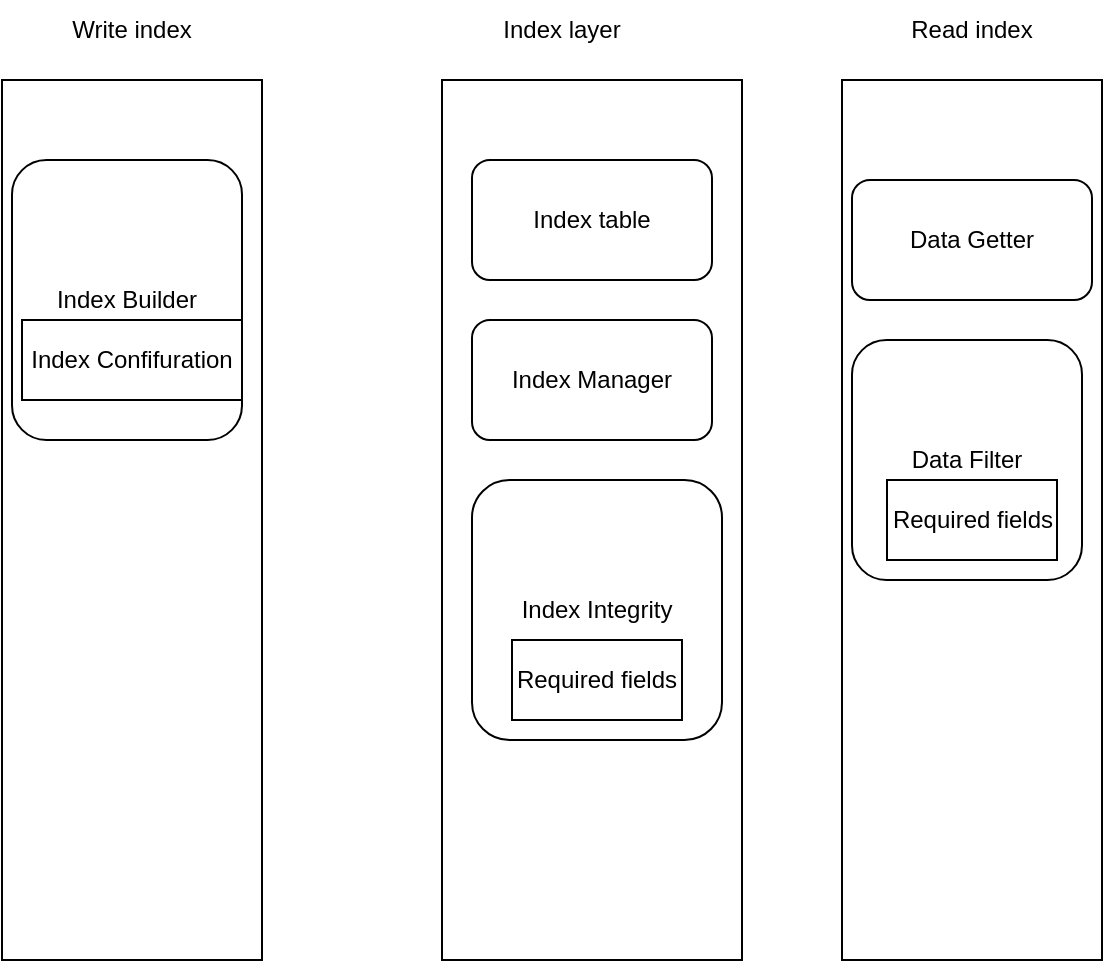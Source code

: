 <mxfile version="19.0.2" type="github"><diagram id="KOEFn07n22DD-D4v7J8y" name="Page-1"><mxGraphModel dx="1639" dy="882" grid="1" gridSize="10" guides="1" tooltips="1" connect="1" arrows="1" fold="1" page="1" pageScale="1" pageWidth="850" pageHeight="1100" math="0" shadow="0"><root><mxCell id="0"/><mxCell id="1" parent="0"/><mxCell id="E3BdH9wl2IPfUKxd4kb9-1" value="" style="rounded=0;whiteSpace=wrap;html=1;" vertex="1" parent="1"><mxGeometry x="90" y="300" width="130" height="440" as="geometry"/></mxCell><mxCell id="E3BdH9wl2IPfUKxd4kb9-2" value="" style="rounded=0;whiteSpace=wrap;html=1;" vertex="1" parent="1"><mxGeometry x="310" y="300" width="150" height="440" as="geometry"/></mxCell><mxCell id="E3BdH9wl2IPfUKxd4kb9-3" value="Index layer" style="text;html=1;strokeColor=none;fillColor=none;align=center;verticalAlign=middle;whiteSpace=wrap;rounded=0;" vertex="1" parent="1"><mxGeometry x="325" y="260" width="90" height="30" as="geometry"/></mxCell><mxCell id="E3BdH9wl2IPfUKxd4kb9-4" value="Write index" style="text;html=1;strokeColor=none;fillColor=none;align=center;verticalAlign=middle;whiteSpace=wrap;rounded=0;" vertex="1" parent="1"><mxGeometry x="110" y="260" width="90" height="30" as="geometry"/></mxCell><mxCell id="E3BdH9wl2IPfUKxd4kb9-5" value="" style="rounded=0;whiteSpace=wrap;html=1;" vertex="1" parent="1"><mxGeometry x="510" y="300" width="130" height="440" as="geometry"/></mxCell><mxCell id="E3BdH9wl2IPfUKxd4kb9-6" value="Read index" style="text;html=1;strokeColor=none;fillColor=none;align=center;verticalAlign=middle;whiteSpace=wrap;rounded=0;" vertex="1" parent="1"><mxGeometry x="530" y="260" width="90" height="30" as="geometry"/></mxCell><mxCell id="E3BdH9wl2IPfUKxd4kb9-7" value="Index table" style="rounded=1;whiteSpace=wrap;html=1;" vertex="1" parent="1"><mxGeometry x="325" y="340" width="120" height="60" as="geometry"/></mxCell><mxCell id="E3BdH9wl2IPfUKxd4kb9-8" value="Index Builder" style="rounded=1;whiteSpace=wrap;html=1;" vertex="1" parent="1"><mxGeometry x="95" y="340" width="115" height="140" as="geometry"/></mxCell><mxCell id="E3BdH9wl2IPfUKxd4kb9-9" value="Index Manager" style="rounded=1;whiteSpace=wrap;html=1;" vertex="1" parent="1"><mxGeometry x="325" y="420" width="120" height="60" as="geometry"/></mxCell><mxCell id="E3BdH9wl2IPfUKxd4kb9-10" value="Index Integrity" style="rounded=1;whiteSpace=wrap;html=1;" vertex="1" parent="1"><mxGeometry x="325" y="500" width="125" height="130" as="geometry"/></mxCell><mxCell id="E3BdH9wl2IPfUKxd4kb9-11" value="Required fields" style="rounded=0;whiteSpace=wrap;html=1;" vertex="1" parent="1"><mxGeometry x="345" y="580" width="85" height="40" as="geometry"/></mxCell><mxCell id="E3BdH9wl2IPfUKxd4kb9-12" value="Data Getter" style="rounded=1;whiteSpace=wrap;html=1;" vertex="1" parent="1"><mxGeometry x="515" y="350" width="120" height="60" as="geometry"/></mxCell><mxCell id="E3BdH9wl2IPfUKxd4kb9-13" value="Data Filter" style="rounded=1;whiteSpace=wrap;html=1;" vertex="1" parent="1"><mxGeometry x="515" y="430" width="115" height="120" as="geometry"/></mxCell><mxCell id="E3BdH9wl2IPfUKxd4kb9-14" value="Required fields" style="rounded=0;whiteSpace=wrap;html=1;" vertex="1" parent="1"><mxGeometry x="532.5" y="500" width="85" height="40" as="geometry"/></mxCell><mxCell id="E3BdH9wl2IPfUKxd4kb9-15" value="Index Confifuration" style="rounded=0;whiteSpace=wrap;html=1;" vertex="1" parent="1"><mxGeometry x="100" y="420" width="110" height="40" as="geometry"/></mxCell></root></mxGraphModel></diagram></mxfile>